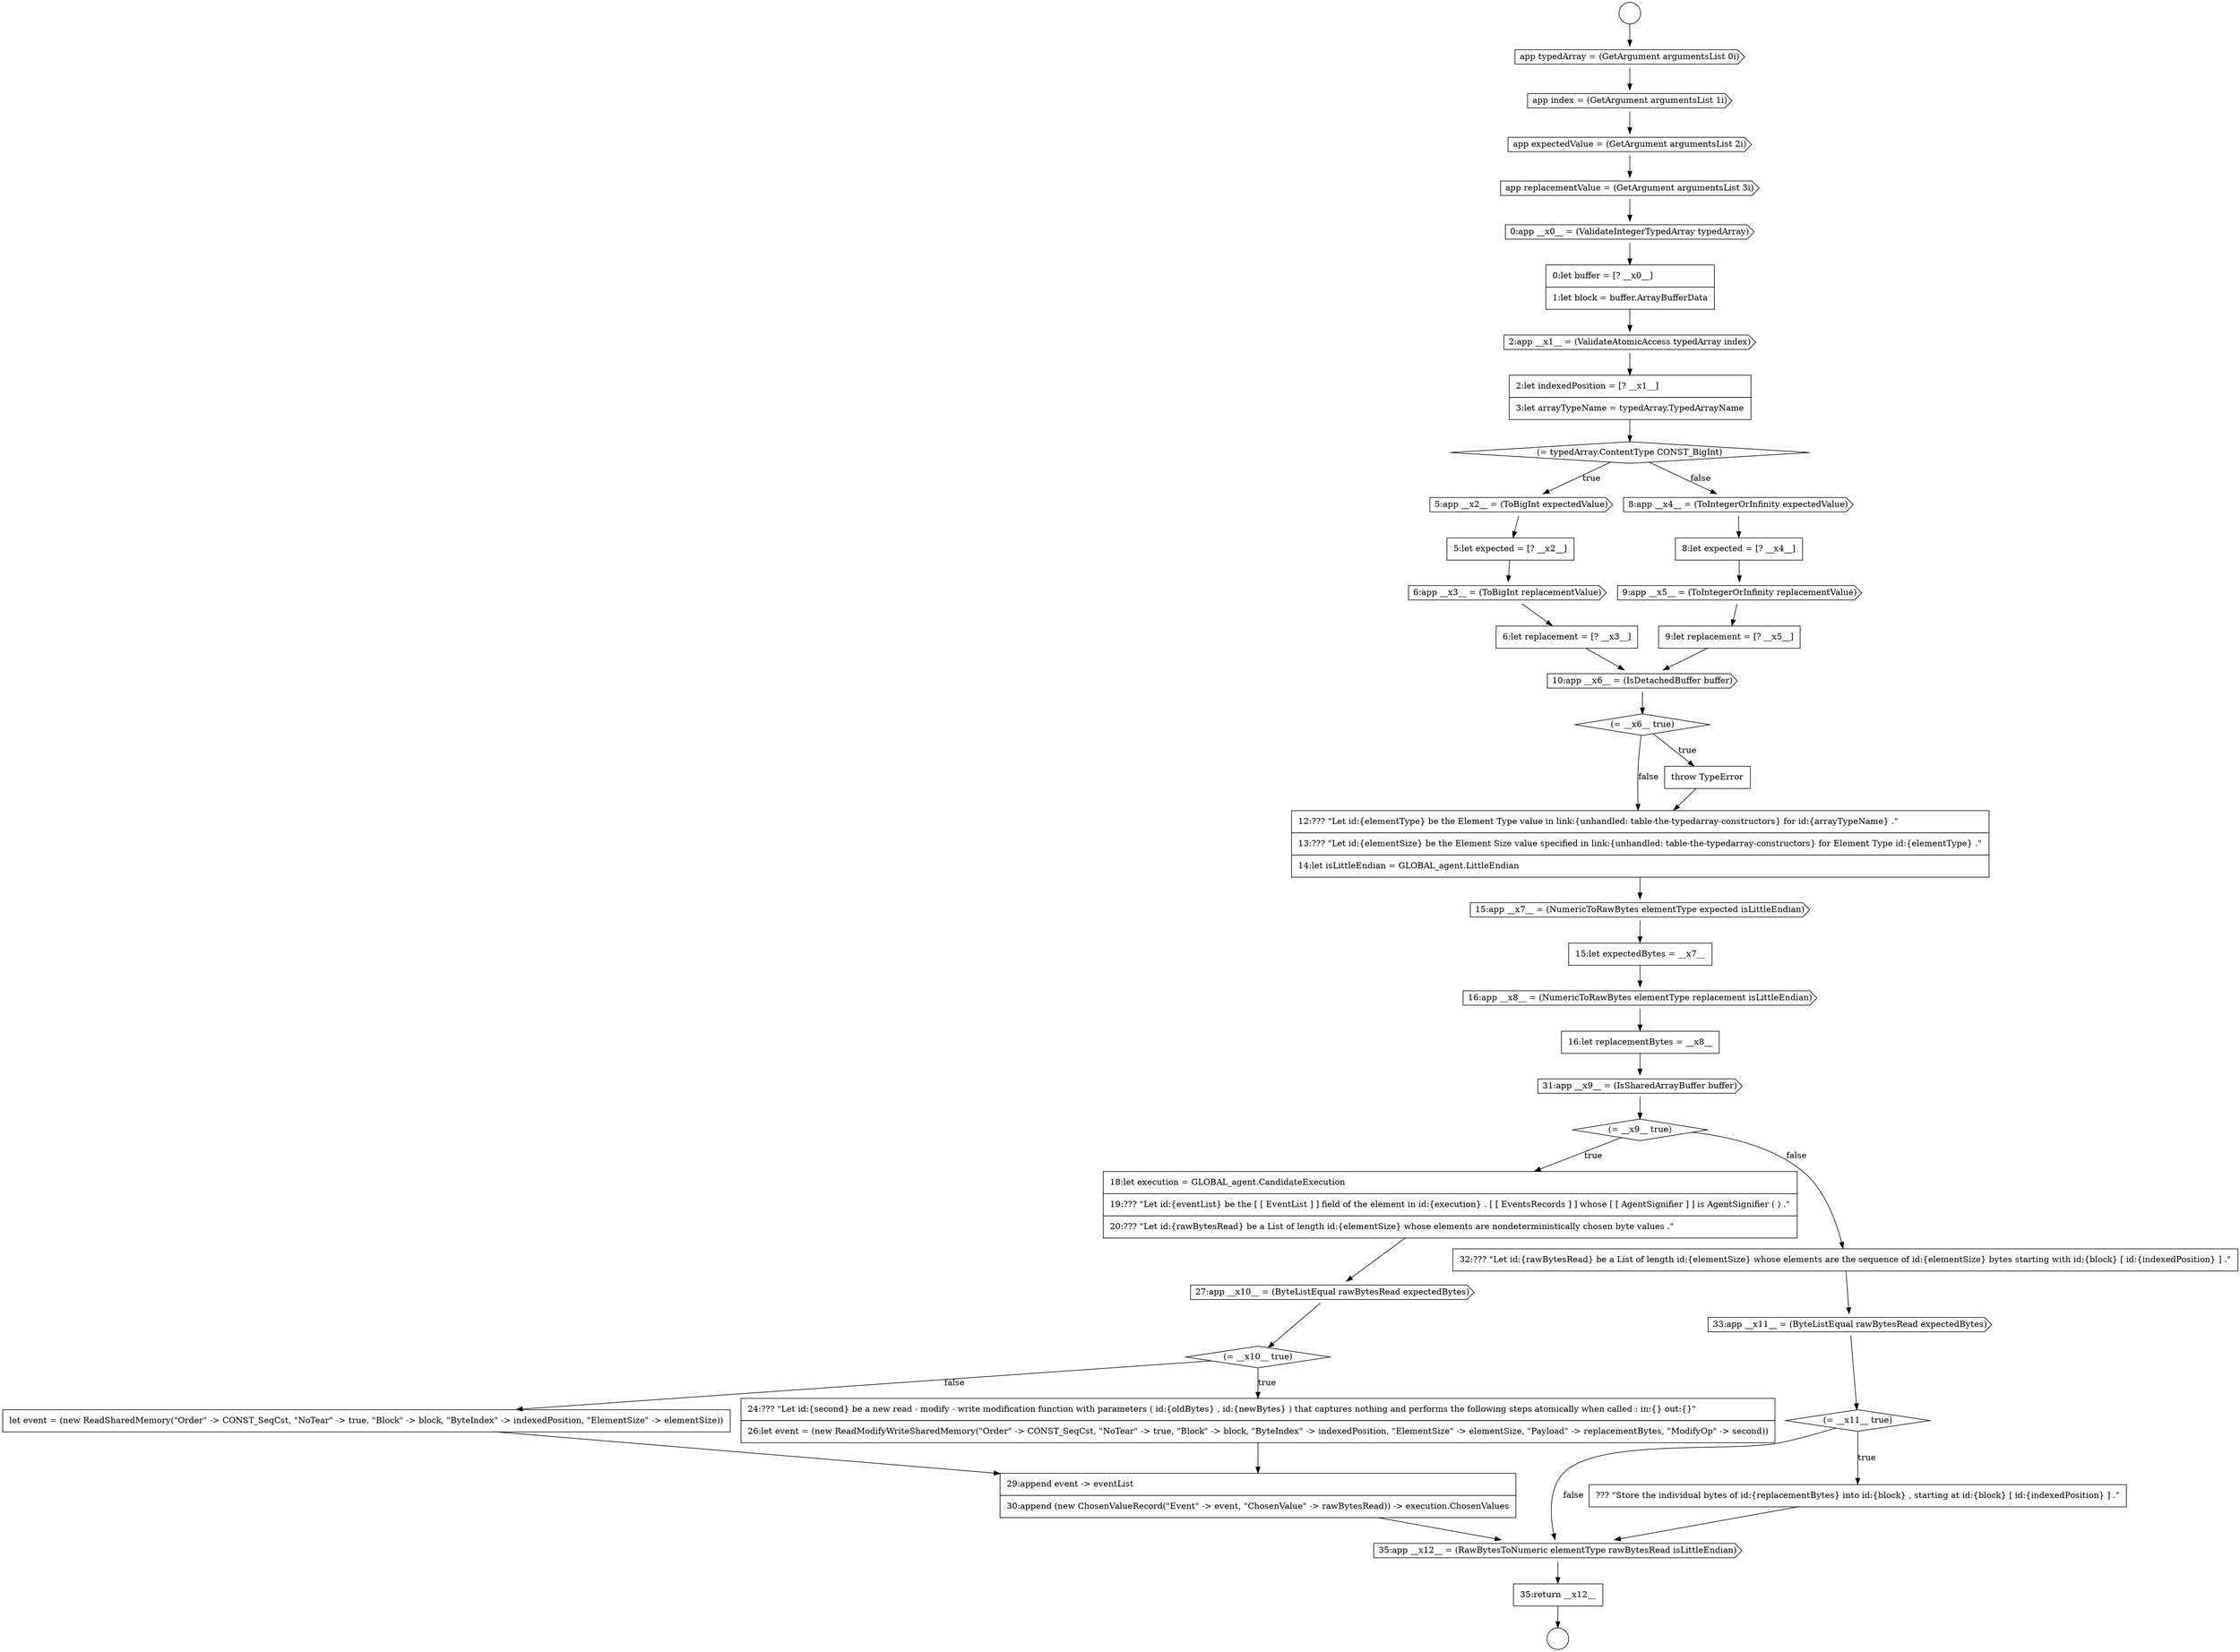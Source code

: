 digraph {
  node17920 [shape=cds, label=<<font color="black">5:app __x2__ = (ToBigInt expectedValue)</font>> color="black" fillcolor="white" style=filled]
  node17929 [shape=diamond, label=<<font color="black">(= __x6__ true)</font>> color="black" fillcolor="white" style=filled]
  node17946 [shape=diamond, label=<<font color="black">(= __x11__ true)</font>> color="black" fillcolor="white" style=filled]
  node17911 [shape=cds, label=<<font color="black">app typedArray = (GetArgument argumentsList 0i)</font>> color="black" fillcolor="white" style=filled]
  node17916 [shape=none, margin=0, label=<<font color="black">
    <table border="0" cellborder="1" cellspacing="0" cellpadding="10">
      <tr><td align="left">0:let buffer = [? __x0__]</td></tr>
      <tr><td align="left">1:let block = buffer.ArrayBufferData</td></tr>
    </table>
  </font>> color="black" fillcolor="white" style=filled]
  node17919 [shape=diamond, label=<<font color="black">(= typedArray.ContentType CONST_BigInt)</font>> color="black" fillcolor="white" style=filled]
  node17915 [shape=cds, label=<<font color="black">0:app __x0__ = (ValidateIntegerTypedArray typedArray)</font>> color="black" fillcolor="white" style=filled]
  node17931 [shape=none, margin=0, label=<<font color="black">
    <table border="0" cellborder="1" cellspacing="0" cellpadding="10">
      <tr><td align="left">12:??? &quot;Let id:{elementType} be the Element Type value in link:{unhandled: table-the-typedarray-constructors} for id:{arrayTypeName} .&quot;</td></tr>
      <tr><td align="left">13:??? &quot;Let id:{elementSize} be the Element Size value specified in link:{unhandled: table-the-typedarray-constructors} for Element Type id:{elementType} .&quot;</td></tr>
      <tr><td align="left">14:let isLittleEndian = GLOBAL_agent.LittleEndian</td></tr>
    </table>
  </font>> color="black" fillcolor="white" style=filled]
  node17918 [shape=none, margin=0, label=<<font color="black">
    <table border="0" cellborder="1" cellspacing="0" cellpadding="10">
      <tr><td align="left">2:let indexedPosition = [? __x1__]</td></tr>
      <tr><td align="left">3:let arrayTypeName = typedArray.TypedArrayName</td></tr>
    </table>
  </font>> color="black" fillcolor="white" style=filled]
  node17935 [shape=none, margin=0, label=<<font color="black">
    <table border="0" cellborder="1" cellspacing="0" cellpadding="10">
      <tr><td align="left">16:let replacementBytes = __x8__</td></tr>
    </table>
  </font>> color="black" fillcolor="white" style=filled]
  node17914 [shape=cds, label=<<font color="black">app replacementValue = (GetArgument argumentsList 3i)</font>> color="black" fillcolor="white" style=filled]
  node17943 [shape=none, margin=0, label=<<font color="black">
    <table border="0" cellborder="1" cellspacing="0" cellpadding="10">
      <tr><td align="left">29:append event -&gt; eventList</td></tr>
      <tr><td align="left">30:append (new ChosenValueRecord(&quot;Event&quot; -&gt; event, &quot;ChosenValue&quot; -&gt; rawBytesRead)) -&gt; execution.ChosenValues</td></tr>
    </table>
  </font>> color="black" fillcolor="white" style=filled]
  node17930 [shape=none, margin=0, label=<<font color="black">
    <table border="0" cellborder="1" cellspacing="0" cellpadding="10">
      <tr><td align="left">throw TypeError</td></tr>
    </table>
  </font>> color="black" fillcolor="white" style=filled]
  node17927 [shape=none, margin=0, label=<<font color="black">
    <table border="0" cellborder="1" cellspacing="0" cellpadding="10">
      <tr><td align="left">9:let replacement = [? __x5__]</td></tr>
    </table>
  </font>> color="black" fillcolor="white" style=filled]
  node17922 [shape=cds, label=<<font color="black">6:app __x3__ = (ToBigInt replacementValue)</font>> color="black" fillcolor="white" style=filled]
  node17924 [shape=cds, label=<<font color="black">8:app __x4__ = (ToIntegerOrInfinity expectedValue)</font>> color="black" fillcolor="white" style=filled]
  node17925 [shape=none, margin=0, label=<<font color="black">
    <table border="0" cellborder="1" cellspacing="0" cellpadding="10">
      <tr><td align="left">8:let expected = [? __x4__]</td></tr>
    </table>
  </font>> color="black" fillcolor="white" style=filled]
  node17928 [shape=cds, label=<<font color="black">10:app __x6__ = (IsDetachedBuffer buffer)</font>> color="black" fillcolor="white" style=filled]
  node17923 [shape=none, margin=0, label=<<font color="black">
    <table border="0" cellborder="1" cellspacing="0" cellpadding="10">
      <tr><td align="left">6:let replacement = [? __x3__]</td></tr>
    </table>
  </font>> color="black" fillcolor="white" style=filled]
  node17933 [shape=none, margin=0, label=<<font color="black">
    <table border="0" cellborder="1" cellspacing="0" cellpadding="10">
      <tr><td align="left">15:let expectedBytes = __x7__</td></tr>
    </table>
  </font>> color="black" fillcolor="white" style=filled]
  node17938 [shape=none, margin=0, label=<<font color="black">
    <table border="0" cellborder="1" cellspacing="0" cellpadding="10">
      <tr><td align="left">18:let execution = GLOBAL_agent.CandidateExecution</td></tr>
      <tr><td align="left">19:??? &quot;Let id:{eventList} be the [ [ EventList ] ] field of the element in id:{execution} . [ [ EventsRecords ] ] whose [ [ AgentSignifier ] ] is AgentSignifier ( ) .&quot;</td></tr>
      <tr><td align="left">20:??? &quot;Let id:{rawBytesRead} be a List of length id:{elementSize} whose elements are nondeterministically chosen byte values .&quot;</td></tr>
    </table>
  </font>> color="black" fillcolor="white" style=filled]
  node17936 [shape=cds, label=<<font color="black">31:app __x9__ = (IsSharedArrayBuffer buffer)</font>> color="black" fillcolor="white" style=filled]
  node17945 [shape=cds, label=<<font color="black">33:app __x11__ = (ByteListEqual rawBytesRead expectedBytes)</font>> color="black" fillcolor="white" style=filled]
  node17939 [shape=cds, label=<<font color="black">27:app __x10__ = (ByteListEqual rawBytesRead expectedBytes)</font>> color="black" fillcolor="white" style=filled]
  node17942 [shape=none, margin=0, label=<<font color="black">
    <table border="0" cellborder="1" cellspacing="0" cellpadding="10">
      <tr><td align="left">let event = (new ReadSharedMemory(&quot;Order&quot; -&gt; CONST_SeqCst, &quot;NoTear&quot; -&gt; true, &quot;Block&quot; -&gt; block, &quot;ByteIndex&quot; -&gt; indexedPosition, &quot;ElementSize&quot; -&gt; elementSize))</td></tr>
    </table>
  </font>> color="black" fillcolor="white" style=filled]
  node17912 [shape=cds, label=<<font color="black">app index = (GetArgument argumentsList 1i)</font>> color="black" fillcolor="white" style=filled]
  node17932 [shape=cds, label=<<font color="black">15:app __x7__ = (NumericToRawBytes elementType expected isLittleEndian)</font>> color="black" fillcolor="white" style=filled]
  node17949 [shape=none, margin=0, label=<<font color="black">
    <table border="0" cellborder="1" cellspacing="0" cellpadding="10">
      <tr><td align="left">35:return __x12__</td></tr>
    </table>
  </font>> color="black" fillcolor="white" style=filled]
  node17926 [shape=cds, label=<<font color="black">9:app __x5__ = (ToIntegerOrInfinity replacementValue)</font>> color="black" fillcolor="white" style=filled]
  node17921 [shape=none, margin=0, label=<<font color="black">
    <table border="0" cellborder="1" cellspacing="0" cellpadding="10">
      <tr><td align="left">5:let expected = [? __x2__]</td></tr>
    </table>
  </font>> color="black" fillcolor="white" style=filled]
  node17940 [shape=diamond, label=<<font color="black">(= __x10__ true)</font>> color="black" fillcolor="white" style=filled]
  node17909 [shape=circle label=" " color="black" fillcolor="white" style=filled]
  node17948 [shape=cds, label=<<font color="black">35:app __x12__ = (RawBytesToNumeric elementType rawBytesRead isLittleEndian)</font>> color="black" fillcolor="white" style=filled]
  node17934 [shape=cds, label=<<font color="black">16:app __x8__ = (NumericToRawBytes elementType replacement isLittleEndian)</font>> color="black" fillcolor="white" style=filled]
  node17947 [shape=none, margin=0, label=<<font color="black">
    <table border="0" cellborder="1" cellspacing="0" cellpadding="10">
      <tr><td align="left">??? &quot;Store the individual bytes of id:{replacementBytes} into id:{block} , starting at id:{block} [ id:{indexedPosition} ] .&quot;</td></tr>
    </table>
  </font>> color="black" fillcolor="white" style=filled]
  node17917 [shape=cds, label=<<font color="black">2:app __x1__ = (ValidateAtomicAccess typedArray index)</font>> color="black" fillcolor="white" style=filled]
  node17941 [shape=none, margin=0, label=<<font color="black">
    <table border="0" cellborder="1" cellspacing="0" cellpadding="10">
      <tr><td align="left">24:??? &quot;Let id:{second} be a new read - modify - write modification function with parameters ( id:{oldBytes} , id:{newBytes} ) that captures nothing and performs the following steps atomically when called : in:{} out:{}&quot;</td></tr>
      <tr><td align="left">26:let event = (new ReadModifyWriteSharedMemory(&quot;Order&quot; -&gt; CONST_SeqCst, &quot;NoTear&quot; -&gt; true, &quot;Block&quot; -&gt; block, &quot;ByteIndex&quot; -&gt; indexedPosition, &quot;ElementSize&quot; -&gt; elementSize, &quot;Payload&quot; -&gt; replacementBytes, &quot;ModifyOp&quot; -&gt; second))</td></tr>
    </table>
  </font>> color="black" fillcolor="white" style=filled]
  node17913 [shape=cds, label=<<font color="black">app expectedValue = (GetArgument argumentsList 2i)</font>> color="black" fillcolor="white" style=filled]
  node17937 [shape=diamond, label=<<font color="black">(= __x9__ true)</font>> color="black" fillcolor="white" style=filled]
  node17944 [shape=none, margin=0, label=<<font color="black">
    <table border="0" cellborder="1" cellspacing="0" cellpadding="10">
      <tr><td align="left">32:??? &quot;Let id:{rawBytesRead} be a List of length id:{elementSize} whose elements are the sequence of id:{elementSize} bytes starting with id:{block} [ id:{indexedPosition} ] .&quot;</td></tr>
    </table>
  </font>> color="black" fillcolor="white" style=filled]
  node17910 [shape=circle label=" " color="black" fillcolor="white" style=filled]
  node17937 -> node17938 [label=<<font color="black">true</font>> color="black"]
  node17937 -> node17944 [label=<<font color="black">false</font>> color="black"]
  node17930 -> node17931 [ color="black"]
  node17946 -> node17947 [label=<<font color="black">true</font>> color="black"]
  node17946 -> node17948 [label=<<font color="black">false</font>> color="black"]
  node17927 -> node17928 [ color="black"]
  node17919 -> node17920 [label=<<font color="black">true</font>> color="black"]
  node17919 -> node17924 [label=<<font color="black">false</font>> color="black"]
  node17920 -> node17921 [ color="black"]
  node17909 -> node17911 [ color="black"]
  node17926 -> node17927 [ color="black"]
  node17935 -> node17936 [ color="black"]
  node17939 -> node17940 [ color="black"]
  node17945 -> node17946 [ color="black"]
  node17918 -> node17919 [ color="black"]
  node17940 -> node17941 [label=<<font color="black">true</font>> color="black"]
  node17940 -> node17942 [label=<<font color="black">false</font>> color="black"]
  node17938 -> node17939 [ color="black"]
  node17949 -> node17910 [ color="black"]
  node17931 -> node17932 [ color="black"]
  node17913 -> node17914 [ color="black"]
  node17947 -> node17948 [ color="black"]
  node17943 -> node17948 [ color="black"]
  node17914 -> node17915 [ color="black"]
  node17916 -> node17917 [ color="black"]
  node17948 -> node17949 [ color="black"]
  node17929 -> node17930 [label=<<font color="black">true</font>> color="black"]
  node17929 -> node17931 [label=<<font color="black">false</font>> color="black"]
  node17928 -> node17929 [ color="black"]
  node17934 -> node17935 [ color="black"]
  node17941 -> node17943 [ color="black"]
  node17922 -> node17923 [ color="black"]
  node17925 -> node17926 [ color="black"]
  node17915 -> node17916 [ color="black"]
  node17942 -> node17943 [ color="black"]
  node17933 -> node17934 [ color="black"]
  node17921 -> node17922 [ color="black"]
  node17923 -> node17928 [ color="black"]
  node17936 -> node17937 [ color="black"]
  node17917 -> node17918 [ color="black"]
  node17944 -> node17945 [ color="black"]
  node17924 -> node17925 [ color="black"]
  node17932 -> node17933 [ color="black"]
  node17912 -> node17913 [ color="black"]
  node17911 -> node17912 [ color="black"]
}
